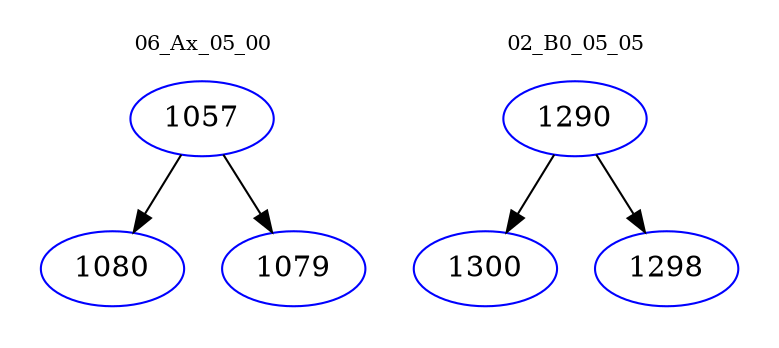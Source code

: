digraph{
subgraph cluster_0 {
color = white
label = "06_Ax_05_00";
fontsize=10;
T0_1057 [label="1057", color="blue"]
T0_1057 -> T0_1080 [color="black"]
T0_1080 [label="1080", color="blue"]
T0_1057 -> T0_1079 [color="black"]
T0_1079 [label="1079", color="blue"]
}
subgraph cluster_1 {
color = white
label = "02_B0_05_05";
fontsize=10;
T1_1290 [label="1290", color="blue"]
T1_1290 -> T1_1300 [color="black"]
T1_1300 [label="1300", color="blue"]
T1_1290 -> T1_1298 [color="black"]
T1_1298 [label="1298", color="blue"]
}
}
